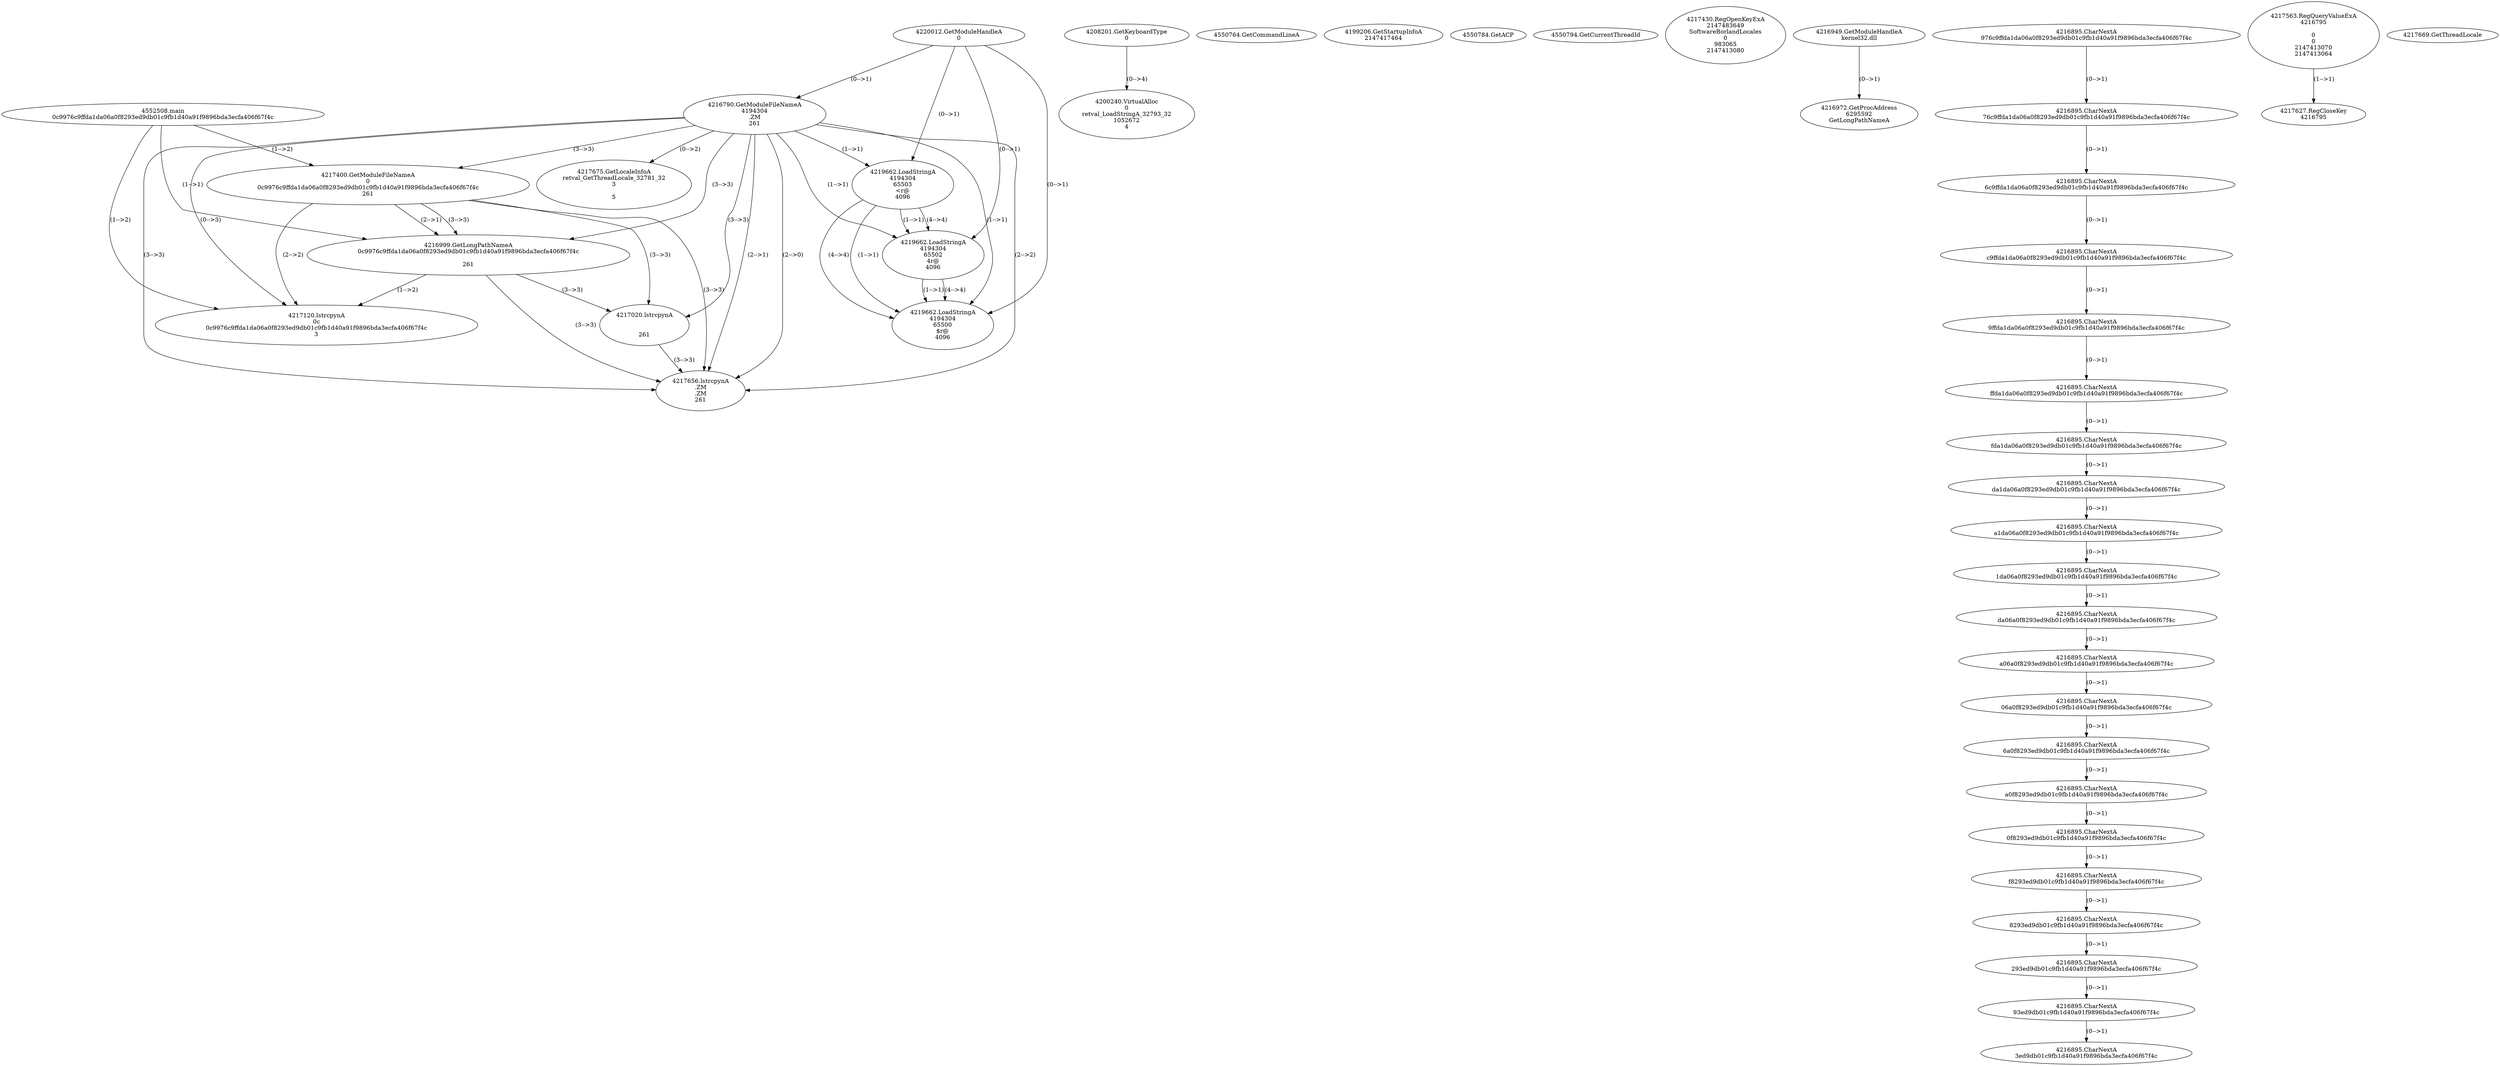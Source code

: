// Global SCDG with merge call
digraph {
	0 [label="4552508.main
0c9976c9ffda1da06a0f8293ed9db01c9fb1d40a91f9896bda3ecfa406f67f4c"]
	1 [label="4220012.GetModuleHandleA
0"]
	2 [label="4208201.GetKeyboardType
0"]
	3 [label="4550764.GetCommandLineA
"]
	4 [label="4199206.GetStartupInfoA
2147417464"]
	5 [label="4550784.GetACP
"]
	6 [label="4550794.GetCurrentThreadId
"]
	7 [label="4216790.GetModuleFileNameA
4194304
.ZM
261"]
	1 -> 7 [label="(0-->1)"]
	8 [label="4217400.GetModuleFileNameA
0
0c9976c9ffda1da06a0f8293ed9db01c9fb1d40a91f9896bda3ecfa406f67f4c
261"]
	0 -> 8 [label="(1-->2)"]
	7 -> 8 [label="(3-->3)"]
	9 [label="4217430.RegOpenKeyExA
2147483649
Software\Borland\Locales
0
983065
2147413080"]
	10 [label="4216949.GetModuleHandleA
kernel32.dll"]
	11 [label="4216972.GetProcAddress
6295592
GetLongPathNameA"]
	10 -> 11 [label="(0-->1)"]
	12 [label="4216999.GetLongPathNameA
0c9976c9ffda1da06a0f8293ed9db01c9fb1d40a91f9896bda3ecfa406f67f4c

261"]
	0 -> 12 [label="(1-->1)"]
	8 -> 12 [label="(2-->1)"]
	7 -> 12 [label="(3-->3)"]
	8 -> 12 [label="(3-->3)"]
	13 [label="4217120.lstrcpynA
0c
0c9976c9ffda1da06a0f8293ed9db01c9fb1d40a91f9896bda3ecfa406f67f4c
3"]
	0 -> 13 [label="(1-->2)"]
	8 -> 13 [label="(2-->2)"]
	12 -> 13 [label="(1-->2)"]
	7 -> 13 [label="(0-->3)"]
	14 [label="4216895.CharNextA
976c9ffda1da06a0f8293ed9db01c9fb1d40a91f9896bda3ecfa406f67f4c"]
	15 [label="4216895.CharNextA
76c9ffda1da06a0f8293ed9db01c9fb1d40a91f9896bda3ecfa406f67f4c"]
	14 -> 15 [label="(0-->1)"]
	16 [label="4216895.CharNextA
6c9ffda1da06a0f8293ed9db01c9fb1d40a91f9896bda3ecfa406f67f4c"]
	15 -> 16 [label="(0-->1)"]
	17 [label="4216895.CharNextA
c9ffda1da06a0f8293ed9db01c9fb1d40a91f9896bda3ecfa406f67f4c"]
	16 -> 17 [label="(0-->1)"]
	18 [label="4216895.CharNextA
9ffda1da06a0f8293ed9db01c9fb1d40a91f9896bda3ecfa406f67f4c"]
	17 -> 18 [label="(0-->1)"]
	19 [label="4216895.CharNextA
ffda1da06a0f8293ed9db01c9fb1d40a91f9896bda3ecfa406f67f4c"]
	18 -> 19 [label="(0-->1)"]
	20 [label="4216895.CharNextA
fda1da06a0f8293ed9db01c9fb1d40a91f9896bda3ecfa406f67f4c"]
	19 -> 20 [label="(0-->1)"]
	21 [label="4216895.CharNextA
da1da06a0f8293ed9db01c9fb1d40a91f9896bda3ecfa406f67f4c"]
	20 -> 21 [label="(0-->1)"]
	22 [label="4216895.CharNextA
a1da06a0f8293ed9db01c9fb1d40a91f9896bda3ecfa406f67f4c"]
	21 -> 22 [label="(0-->1)"]
	23 [label="4216895.CharNextA
1da06a0f8293ed9db01c9fb1d40a91f9896bda3ecfa406f67f4c"]
	22 -> 23 [label="(0-->1)"]
	24 [label="4216895.CharNextA
da06a0f8293ed9db01c9fb1d40a91f9896bda3ecfa406f67f4c"]
	23 -> 24 [label="(0-->1)"]
	25 [label="4216895.CharNextA
a06a0f8293ed9db01c9fb1d40a91f9896bda3ecfa406f67f4c"]
	24 -> 25 [label="(0-->1)"]
	26 [label="4216895.CharNextA
06a0f8293ed9db01c9fb1d40a91f9896bda3ecfa406f67f4c"]
	25 -> 26 [label="(0-->1)"]
	27 [label="4216895.CharNextA
6a0f8293ed9db01c9fb1d40a91f9896bda3ecfa406f67f4c"]
	26 -> 27 [label="(0-->1)"]
	28 [label="4216895.CharNextA
a0f8293ed9db01c9fb1d40a91f9896bda3ecfa406f67f4c"]
	27 -> 28 [label="(0-->1)"]
	29 [label="4216895.CharNextA
0f8293ed9db01c9fb1d40a91f9896bda3ecfa406f67f4c"]
	28 -> 29 [label="(0-->1)"]
	30 [label="4216895.CharNextA
f8293ed9db01c9fb1d40a91f9896bda3ecfa406f67f4c"]
	29 -> 30 [label="(0-->1)"]
	31 [label="4216895.CharNextA
8293ed9db01c9fb1d40a91f9896bda3ecfa406f67f4c"]
	30 -> 31 [label="(0-->1)"]
	32 [label="4216895.CharNextA
293ed9db01c9fb1d40a91f9896bda3ecfa406f67f4c"]
	31 -> 32 [label="(0-->1)"]
	33 [label="4216895.CharNextA
93ed9db01c9fb1d40a91f9896bda3ecfa406f67f4c"]
	32 -> 33 [label="(0-->1)"]
	34 [label="4216895.CharNextA
3ed9db01c9fb1d40a91f9896bda3ecfa406f67f4c"]
	33 -> 34 [label="(0-->1)"]
	35 [label="4217020.lstrcpynA


261"]
	7 -> 35 [label="(3-->3)"]
	8 -> 35 [label="(3-->3)"]
	12 -> 35 [label="(3-->3)"]
	36 [label="4217563.RegQueryValueExA
4216795

0
0
2147413070
2147413064"]
	37 [label="4217627.RegCloseKey
4216795"]
	36 -> 37 [label="(1-->1)"]
	38 [label="4217656.lstrcpynA
.ZM
.ZM
261"]
	7 -> 38 [label="(2-->1)"]
	7 -> 38 [label="(2-->2)"]
	7 -> 38 [label="(3-->3)"]
	8 -> 38 [label="(3-->3)"]
	12 -> 38 [label="(3-->3)"]
	35 -> 38 [label="(3-->3)"]
	7 -> 38 [label="(2-->0)"]
	39 [label="4217669.GetThreadLocale
"]
	40 [label="4217675.GetLocaleInfoA
retval_GetThreadLocale_32781_32
3

5"]
	7 -> 40 [label="(0-->2)"]
	41 [label="4219662.LoadStringA
4194304
65503
<r@
4096"]
	1 -> 41 [label="(0-->1)"]
	7 -> 41 [label="(1-->1)"]
	42 [label="4219662.LoadStringA
4194304
65502
4r@
4096"]
	1 -> 42 [label="(0-->1)"]
	7 -> 42 [label="(1-->1)"]
	41 -> 42 [label="(1-->1)"]
	41 -> 42 [label="(4-->4)"]
	43 [label="4219662.LoadStringA
4194304
65500
$r@
4096"]
	1 -> 43 [label="(0-->1)"]
	7 -> 43 [label="(1-->1)"]
	41 -> 43 [label="(1-->1)"]
	42 -> 43 [label="(1-->1)"]
	41 -> 43 [label="(4-->4)"]
	42 -> 43 [label="(4-->4)"]
	44 [label="4200240.VirtualAlloc
0
retval_LoadStringA_32793_32
1052672
4"]
	2 -> 44 [label="(0-->4)"]
}
